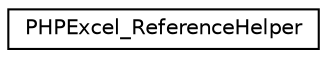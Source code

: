 digraph "Иерархия классов. Графический вид."
{
  edge [fontname="Helvetica",fontsize="10",labelfontname="Helvetica",labelfontsize="10"];
  node [fontname="Helvetica",fontsize="10",shape=record];
  rankdir="LR";
  Node0 [label="PHPExcel_ReferenceHelper",height=0.2,width=0.4,color="black", fillcolor="white", style="filled",URL="$class_p_h_p_excel___reference_helper.html"];
}
